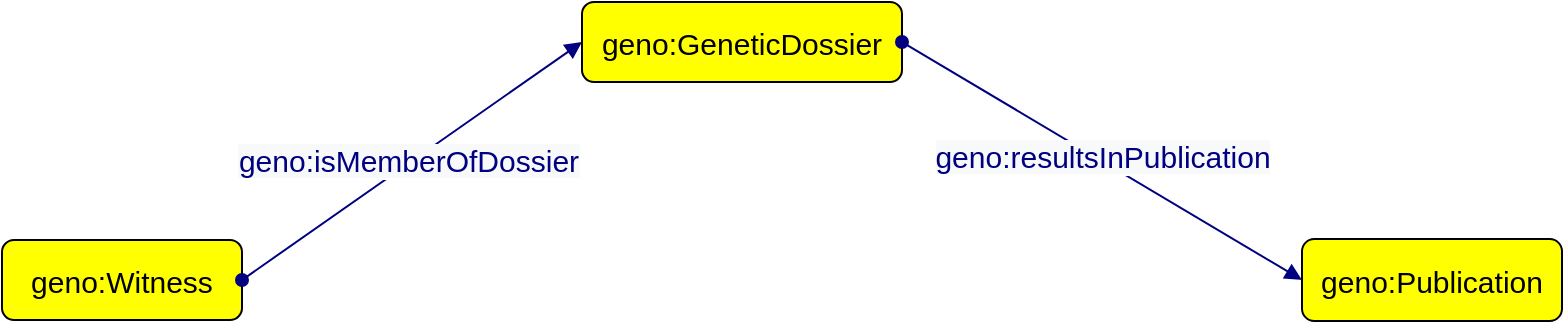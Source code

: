 <mxfile version="17.2.4" type="device"><diagram id="cS27a-6mUf5VbpC4LVWw" name="Page-1"><mxGraphModel dx="1209" dy="865" grid="1" gridSize="10" guides="1" tooltips="1" connect="1" arrows="1" fold="1" page="1" pageScale="1" pageWidth="850" pageHeight="1100" math="0" shadow="0"><root><mxCell id="0"/><mxCell id="1" parent="0"/><mxCell id="1Io82JGVairTsB5H6V16-1" value="geno:Witness" style="graphMlID=n4;shape=rect;rounded=1;arcsize=30;fillColor=#ffff00;strokeColor=#000000;strokeWidth=1.0;fontFamily=Helvetica;fontSize=15;" vertex="1" parent="1"><mxGeometry x="40" y="359" width="120" height="40" as="geometry"/></mxCell><mxCell id="1Io82JGVairTsB5H6V16-2" value="" style="graphMlID=e0;rounded=0;endArrow=block;strokeColor=#000080;strokeWidth=1.0;startArrow=oval;startFill=1;endFill=1;exitX=1;exitY=0.5;exitDx=0;exitDy=0;entryX=0;entryY=0.5;entryDx=0;entryDy=0;fontFamily=Helvetica;fontSize=15;" edge="1" parent="1" source="1Io82JGVairTsB5H6V16-1" target="1Io82JGVairTsB5H6V16-4"><mxGeometry relative="1" as="geometry"><mxPoint x="250" y="360" as="sourcePoint"/><mxPoint x="380" y="420" as="targetPoint"/></mxGeometry></mxCell><mxCell id="1Io82JGVairTsB5H6V16-3" value="&lt;span style=&quot;color: rgb(0, 0, 128); font-size: 15px; background-color: rgb(248, 249, 250);&quot;&gt;geno:isMemberOfDossier&lt;/span&gt;" style="text;html=1;align=center;verticalAlign=middle;resizable=0;points=[];labelBackgroundColor=#ffffff;fontFamily=Helvetica;fontSize=15;" vertex="1" connectable="0" parent="1Io82JGVairTsB5H6V16-2"><mxGeometry x="-0.017" y="2" relative="1" as="geometry"><mxPoint as="offset"/></mxGeometry></mxCell><mxCell id="1Io82JGVairTsB5H6V16-4" value="geno:GeneticDossier" style="graphMlID=n4;shape=rect;rounded=1;arcsize=30;fillColor=#ffff00;strokeColor=#000000;strokeWidth=1.0;fontFamily=Helvetica;fontSize=15;" vertex="1" parent="1"><mxGeometry x="330" y="240" width="160" height="40" as="geometry"/></mxCell><mxCell id="1Io82JGVairTsB5H6V16-5" value="geno:Publication" style="graphMlID=n4;shape=rect;rounded=1;arcsize=30;fillColor=#ffff00;strokeColor=#000000;strokeWidth=1.0;fontFamily=Helvetica;fontSize=15;" vertex="1" parent="1"><mxGeometry x="690" y="358.5" width="130" height="41" as="geometry"/></mxCell><mxCell id="1Io82JGVairTsB5H6V16-6" value="" style="graphMlID=e0;rounded=0;endArrow=block;strokeColor=#000080;strokeWidth=1.0;startArrow=oval;startFill=1;endFill=1;exitX=1;exitY=0.5;exitDx=0;exitDy=0;entryX=0;entryY=0.5;entryDx=0;entryDy=0;fontFamily=Helvetica;fontSize=15;" edge="1" parent="1" source="1Io82JGVairTsB5H6V16-4" target="1Io82JGVairTsB5H6V16-5"><mxGeometry relative="1" as="geometry"><mxPoint x="350" y="440.082" as="sourcePoint"/><mxPoint x="501" y="440" as="targetPoint"/></mxGeometry></mxCell><mxCell id="1Io82JGVairTsB5H6V16-7" value="&lt;font color=&quot;#000080&quot; style=&quot;font-size: 15px;&quot;&gt;&lt;span style=&quot;font-size: 15px; background-color: rgb(248, 249, 250);&quot;&gt;geno:resultsInPublication&lt;/span&gt;&lt;/font&gt;" style="text;html=1;align=center;verticalAlign=middle;resizable=0;points=[];labelBackgroundColor=#ffffff;fontFamily=Helvetica;fontSize=15;" vertex="1" connectable="0" parent="1Io82JGVairTsB5H6V16-6"><mxGeometry x="-0.017" y="2" relative="1" as="geometry"><mxPoint as="offset"/></mxGeometry></mxCell></root></mxGraphModel></diagram></mxfile>